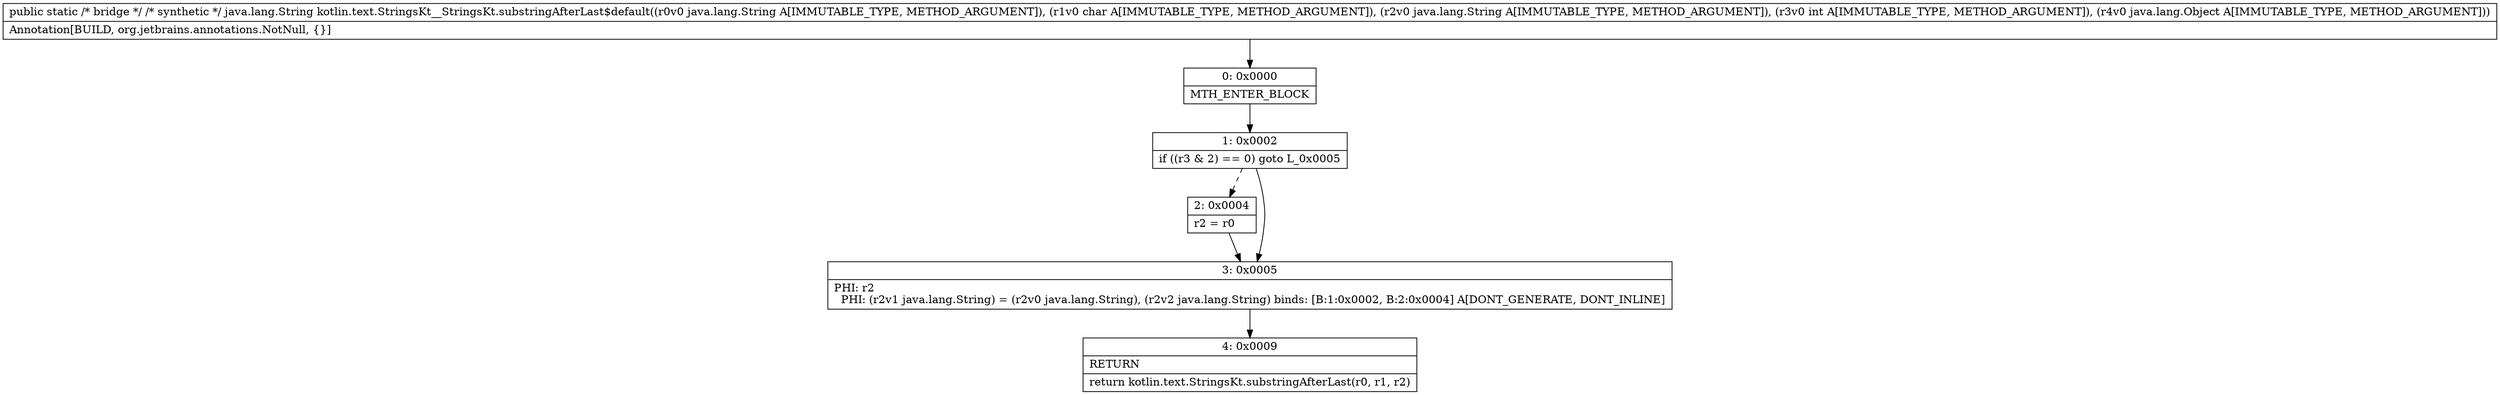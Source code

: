 digraph "CFG forkotlin.text.StringsKt__StringsKt.substringAfterLast$default(Ljava\/lang\/String;CLjava\/lang\/String;ILjava\/lang\/Object;)Ljava\/lang\/String;" {
Node_0 [shape=record,label="{0\:\ 0x0000|MTH_ENTER_BLOCK\l}"];
Node_1 [shape=record,label="{1\:\ 0x0002|if ((r3 & 2) == 0) goto L_0x0005\l}"];
Node_2 [shape=record,label="{2\:\ 0x0004|r2 = r0\l}"];
Node_3 [shape=record,label="{3\:\ 0x0005|PHI: r2 \l  PHI: (r2v1 java.lang.String) = (r2v0 java.lang.String), (r2v2 java.lang.String) binds: [B:1:0x0002, B:2:0x0004] A[DONT_GENERATE, DONT_INLINE]\l}"];
Node_4 [shape=record,label="{4\:\ 0x0009|RETURN\l|return kotlin.text.StringsKt.substringAfterLast(r0, r1, r2)\l}"];
MethodNode[shape=record,label="{public static \/* bridge *\/ \/* synthetic *\/ java.lang.String kotlin.text.StringsKt__StringsKt.substringAfterLast$default((r0v0 java.lang.String A[IMMUTABLE_TYPE, METHOD_ARGUMENT]), (r1v0 char A[IMMUTABLE_TYPE, METHOD_ARGUMENT]), (r2v0 java.lang.String A[IMMUTABLE_TYPE, METHOD_ARGUMENT]), (r3v0 int A[IMMUTABLE_TYPE, METHOD_ARGUMENT]), (r4v0 java.lang.Object A[IMMUTABLE_TYPE, METHOD_ARGUMENT]))  | Annotation[BUILD, org.jetbrains.annotations.NotNull, \{\}]\l}"];
MethodNode -> Node_0;
Node_0 -> Node_1;
Node_1 -> Node_2[style=dashed];
Node_1 -> Node_3;
Node_2 -> Node_3;
Node_3 -> Node_4;
}

